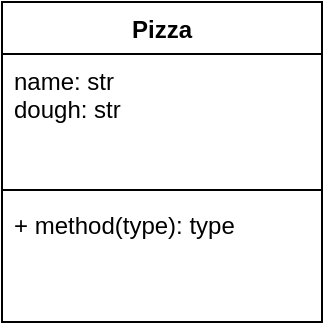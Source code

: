<mxfile version="18.0.6" type="github">
  <diagram id="8o8RY8ZE1fMF8T6g24rk" name="Page-1">
    <mxGraphModel dx="1422" dy="762" grid="1" gridSize="10" guides="1" tooltips="1" connect="1" arrows="1" fold="1" page="1" pageScale="1" pageWidth="827" pageHeight="1169" math="0" shadow="0">
      <root>
        <mxCell id="0" />
        <mxCell id="1" parent="0" />
        <mxCell id="sDZez1biCq54ZJHYXi7t-5" value="Pizza" style="swimlane;fontStyle=1;align=center;verticalAlign=top;childLayout=stackLayout;horizontal=1;startSize=26;horizontalStack=0;resizeParent=1;resizeParentMax=0;resizeLast=0;collapsible=1;marginBottom=0;" vertex="1" parent="1">
          <mxGeometry x="334" y="20" width="160" height="160" as="geometry" />
        </mxCell>
        <mxCell id="sDZez1biCq54ZJHYXi7t-6" value="name: str&#xa;dough: str&#xa;" style="text;strokeColor=none;fillColor=none;align=left;verticalAlign=top;spacingLeft=4;spacingRight=4;overflow=hidden;rotatable=0;points=[[0,0.5],[1,0.5]];portConstraint=eastwest;" vertex="1" parent="sDZez1biCq54ZJHYXi7t-5">
          <mxGeometry y="26" width="160" height="64" as="geometry" />
        </mxCell>
        <mxCell id="sDZez1biCq54ZJHYXi7t-7" value="" style="line;strokeWidth=1;fillColor=none;align=left;verticalAlign=middle;spacingTop=-1;spacingLeft=3;spacingRight=3;rotatable=0;labelPosition=right;points=[];portConstraint=eastwest;" vertex="1" parent="sDZez1biCq54ZJHYXi7t-5">
          <mxGeometry y="90" width="160" height="8" as="geometry" />
        </mxCell>
        <mxCell id="sDZez1biCq54ZJHYXi7t-8" value="+ method(type): type" style="text;strokeColor=none;fillColor=none;align=left;verticalAlign=top;spacingLeft=4;spacingRight=4;overflow=hidden;rotatable=0;points=[[0,0.5],[1,0.5]];portConstraint=eastwest;" vertex="1" parent="sDZez1biCq54ZJHYXi7t-5">
          <mxGeometry y="98" width="160" height="62" as="geometry" />
        </mxCell>
      </root>
    </mxGraphModel>
  </diagram>
</mxfile>
